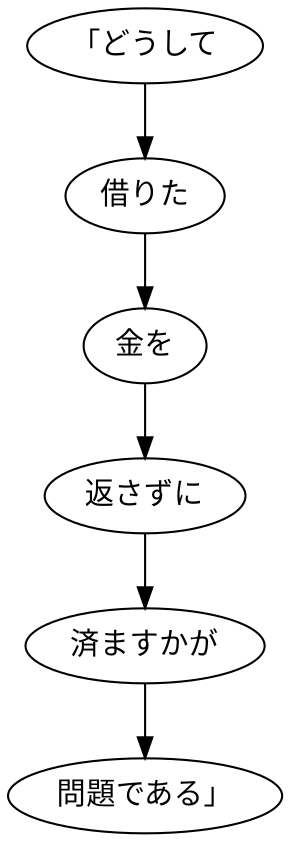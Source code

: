 digraph graph8578 {
	node0 [label="「どうして"];
	node1 [label="借りた"];
	node2 [label="金を"];
	node3 [label="返さずに"];
	node4 [label="済ますかが"];
	node5 [label="問題である」"];
	node0 -> node1;
	node1 -> node2;
	node2 -> node3;
	node3 -> node4;
	node4 -> node5;
}
